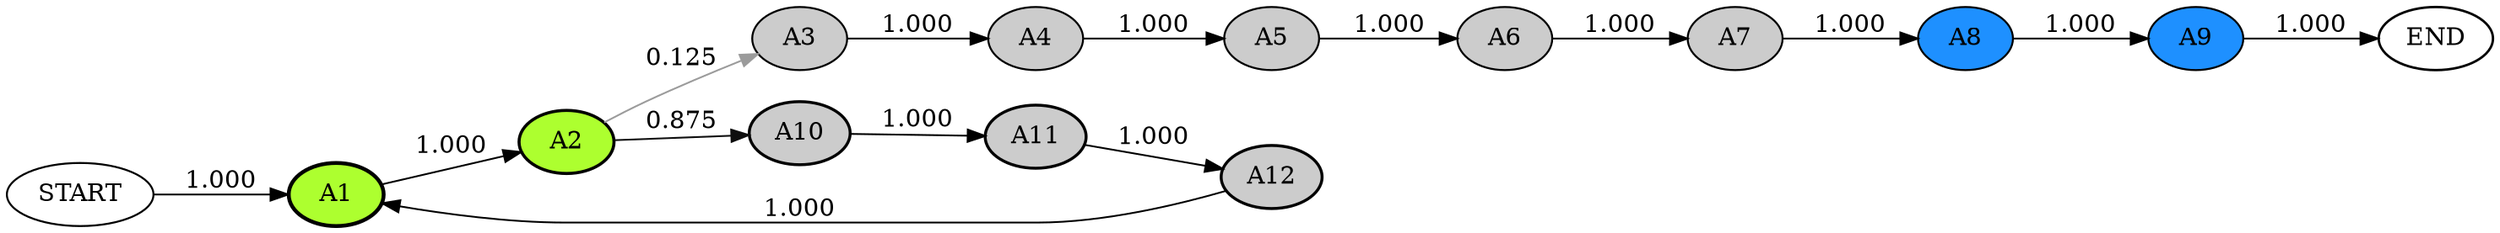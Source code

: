 digraph G {
rankdir=LR;
START [color=black, fillcolor="#ffffff", fontcolor=black, penwidth=1.10205903725815, style=filled];
A1 [color=black, fillcolor="#adff2f", fontcolor=black, penwidth=2.1969912086366534, style=filled];
START -> A1  [color="#000000", fontcolor=black, label="1.000", weight="1.0"];
A2 [color=black, fillcolor="#adff2f", fontcolor=black, penwidth=1.7575929669093227, style=filled];
A1 -> A2  [color="#000000", fontcolor=black, label="1.000", weight="1.0"];
A3 [color=black, fillcolor="#cccccc", fontcolor=black, penwidth=1.10205903725815, style=filled];
A2 -> A3  [color="#9b9b9b", fontcolor=black, label="0.125", weight="0.8615542876084232"];
A4 [color=black, fillcolor="#cccccc", fontcolor=black, penwidth=1.10205903725815, style=filled];
A3 -> A4  [color="#000000", fontcolor=black, label="1.000", weight="1.0"];
A5 [color=black, fillcolor="#cccccc", fontcolor=black, penwidth=1.10205903725815, style=filled];
A4 -> A5  [color="#000000", fontcolor=black, label="1.000", weight="1.0"];
A6 [color=black, fillcolor="#cccccc", fontcolor=black, penwidth=1.10205903725815, style=filled];
A5 -> A6  [color="#000000", fontcolor=black, label="1.000", weight="1.0"];
A7 [color=black, fillcolor="#cccccc", fontcolor=black, penwidth=1.10205903725815, style=filled];
A6 -> A7  [color="#000000", fontcolor=black, label="1.000", weight="1.0"];
A8 [color=black, fillcolor="#1e90ff", fontcolor=black, penwidth=1.10205903725815, style=filled];
A7 -> A8  [color="#000000", fontcolor=black, label="1.000", weight="1.0"];
A9 [color=black, fillcolor="#1e90ff", fontcolor=black, penwidth=1.10205903725815, style=filled];
A8 -> A9  [color="#000000", fontcolor=black, label="1.000", weight="1.0"];
END [color=black, fillcolor="#ffffff", fontcolor=black, penwidth=1.3775737965726875, style=filled];
A9 -> END  [color="#000000", fontcolor=black, label="1.000", weight="1.0"];
A10 [color=black, fillcolor="#cccccc", fontcolor=black, penwidth=1.6699406951598283, style=filled];
A2 -> A10  [color="#0e0e0e", fontcolor=black, label="0.875", weight="0.13844571239157683"];
A11 [color=black, fillcolor="#cccccc", fontcolor=black, penwidth=1.6699406951598283, style=filled];
A10 -> A11  [color="#000000", fontcolor=black, label="1.000", weight="1.0"];
A12 [color=black, fillcolor="#cccccc", fontcolor=black, penwidth=1.6699406951598283, style=filled];
A11 -> A12  [color="#000000", fontcolor=black, label="1.000", weight="1.0"];
A12 -> A1  [color="#000000", fontcolor=black, label="1.000", weight="1.0"];
}
